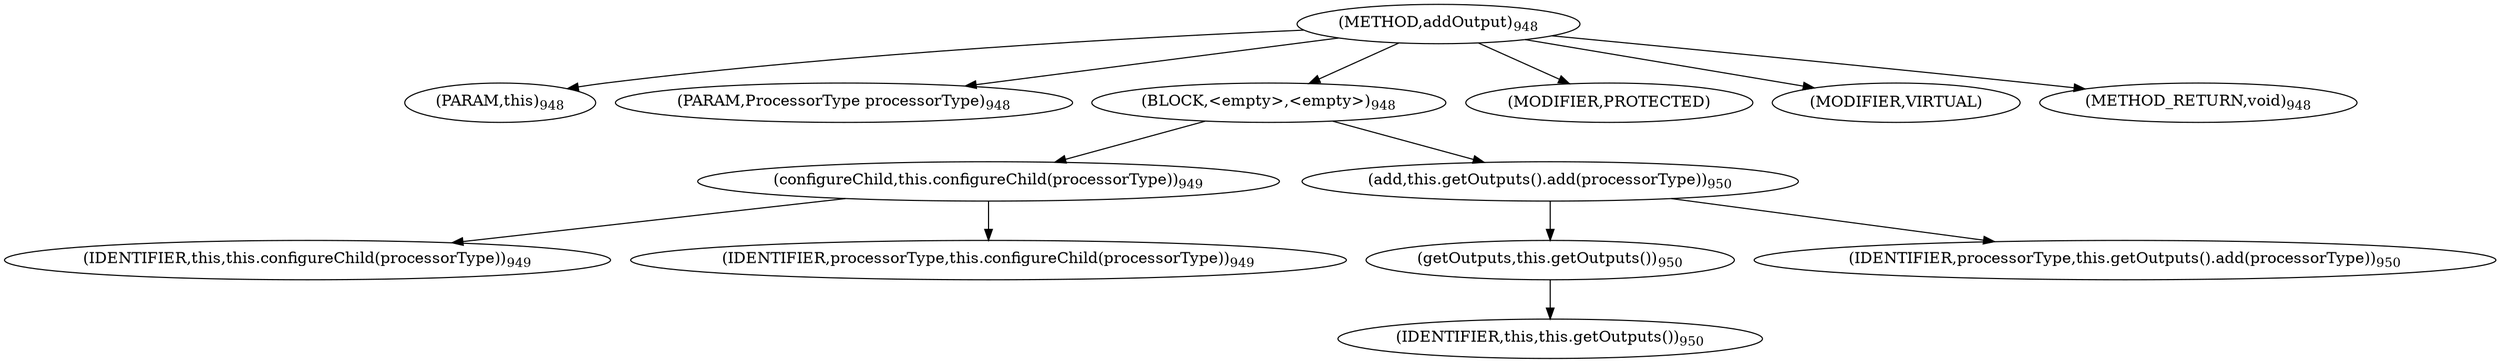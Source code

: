 digraph "addOutput" {  
"1869" [label = <(METHOD,addOutput)<SUB>948</SUB>> ]
"252" [label = <(PARAM,this)<SUB>948</SUB>> ]
"1870" [label = <(PARAM,ProcessorType processorType)<SUB>948</SUB>> ]
"1871" [label = <(BLOCK,&lt;empty&gt;,&lt;empty&gt;)<SUB>948</SUB>> ]
"1872" [label = <(configureChild,this.configureChild(processorType))<SUB>949</SUB>> ]
"251" [label = <(IDENTIFIER,this,this.configureChild(processorType))<SUB>949</SUB>> ]
"1873" [label = <(IDENTIFIER,processorType,this.configureChild(processorType))<SUB>949</SUB>> ]
"1874" [label = <(add,this.getOutputs().add(processorType))<SUB>950</SUB>> ]
"1875" [label = <(getOutputs,this.getOutputs())<SUB>950</SUB>> ]
"253" [label = <(IDENTIFIER,this,this.getOutputs())<SUB>950</SUB>> ]
"1876" [label = <(IDENTIFIER,processorType,this.getOutputs().add(processorType))<SUB>950</SUB>> ]
"1877" [label = <(MODIFIER,PROTECTED)> ]
"1878" [label = <(MODIFIER,VIRTUAL)> ]
"1879" [label = <(METHOD_RETURN,void)<SUB>948</SUB>> ]
  "1869" -> "252" 
  "1869" -> "1870" 
  "1869" -> "1871" 
  "1869" -> "1877" 
  "1869" -> "1878" 
  "1869" -> "1879" 
  "1871" -> "1872" 
  "1871" -> "1874" 
  "1872" -> "251" 
  "1872" -> "1873" 
  "1874" -> "1875" 
  "1874" -> "1876" 
  "1875" -> "253" 
}
